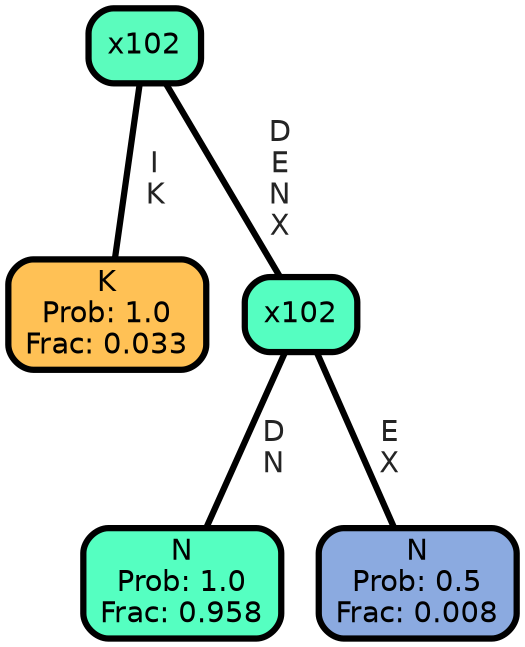 graph Tree {
node [shape=box, style="filled, rounded",color="black",penwidth="3",fontcolor="black",                 fontname=helvetica] ;
graph [ranksep="0 equally", splines=straight,                 bgcolor=transparent, dpi=200] ;
edge [fontname=helvetica, fontweight=bold,fontcolor=grey14,color=black] ;
0 [label="K
Prob: 1.0
Frac: 0.033", fillcolor="#ffc155"] ;
1 [label="x102", fillcolor="#5bfcbd"] ;
2 [label="N
Prob: 1.0
Frac: 0.958", fillcolor="#55ffc1"] ;
3 [label="x102", fillcolor="#55fec1"] ;
4 [label="N
Prob: 0.5
Frac: 0.008", fillcolor="#8baae0"] ;
1 -- 0 [label=" I\n K",penwidth=3] ;
1 -- 3 [label=" D\n E\n N\n X",penwidth=3] ;
3 -- 2 [label=" D\n N",penwidth=3] ;
3 -- 4 [label=" E\n X",penwidth=3] ;
{rank = same;}}